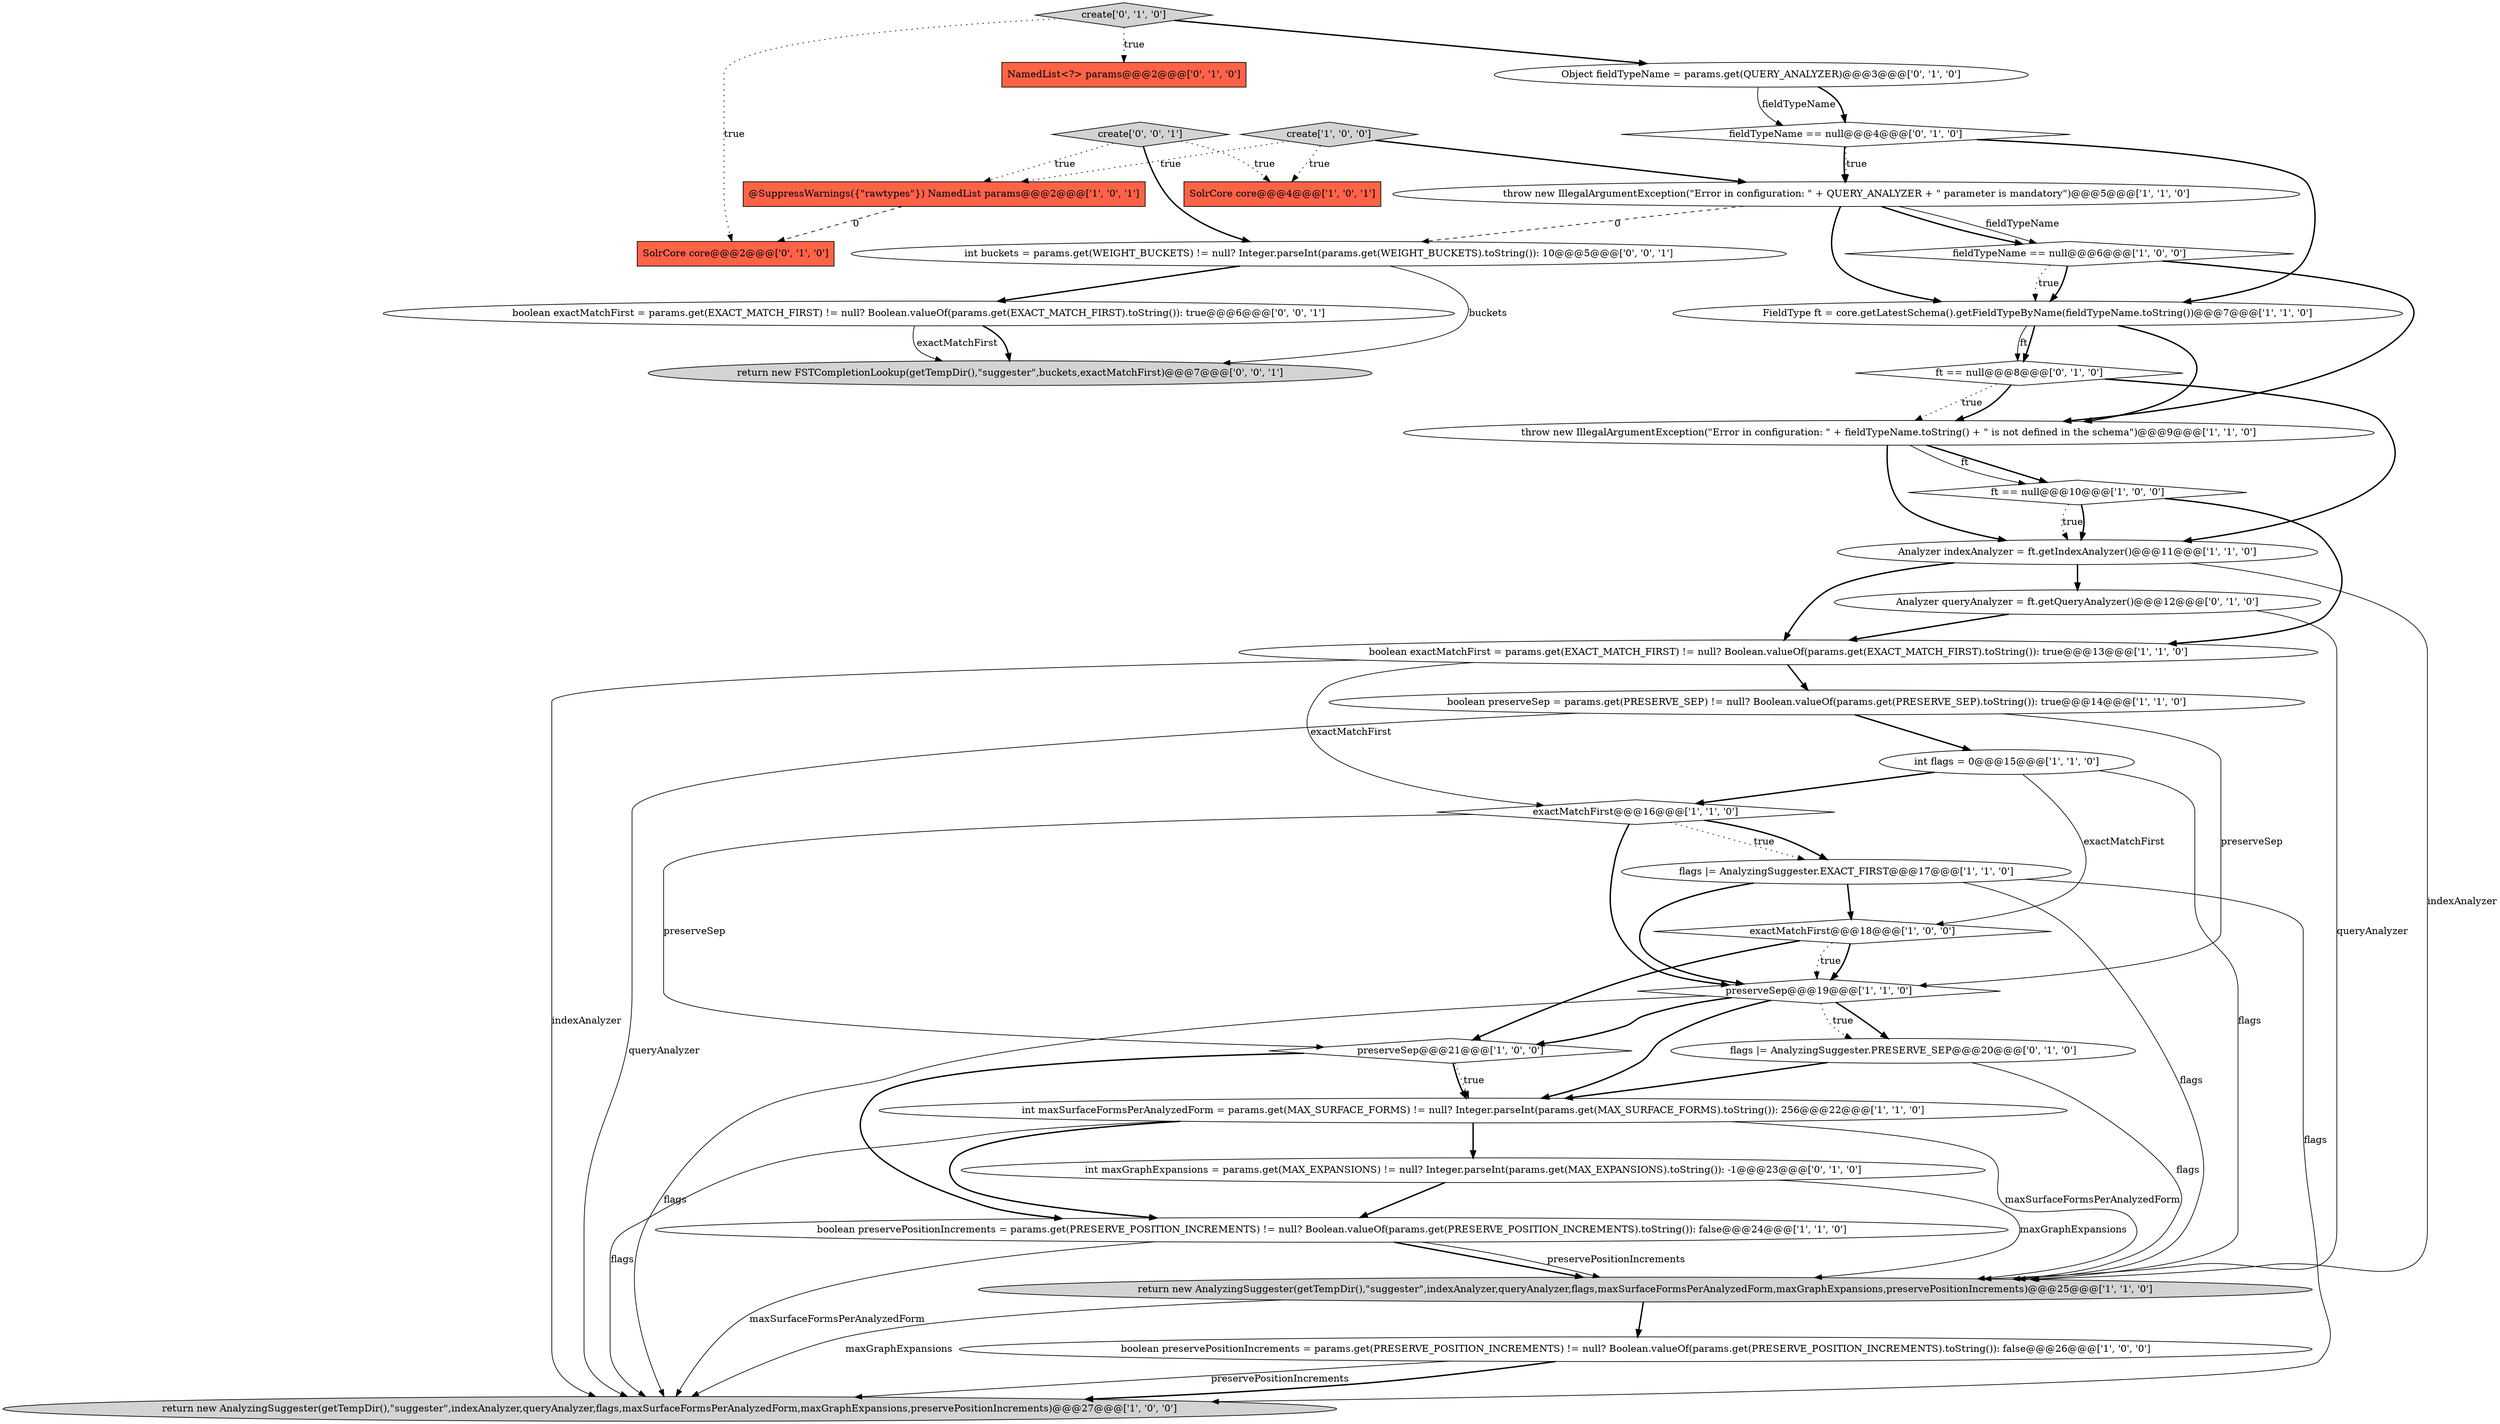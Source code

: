 digraph {
31 [style = filled, label = "create['0', '0', '1']", fillcolor = lightgray, shape = diamond image = "AAA0AAABBB3BBB"];
5 [style = filled, label = "ft == null@@@10@@@['1', '0', '0']", fillcolor = white, shape = diamond image = "AAA0AAABBB1BBB"];
8 [style = filled, label = "preserveSep@@@19@@@['1', '1', '0']", fillcolor = white, shape = diamond image = "AAA0AAABBB1BBB"];
29 [style = filled, label = "ft == null@@@8@@@['0', '1', '0']", fillcolor = white, shape = diamond image = "AAA0AAABBB2BBB"];
24 [style = filled, label = "create['0', '1', '0']", fillcolor = lightgray, shape = diamond image = "AAA0AAABBB2BBB"];
3 [style = filled, label = "flags |= AnalyzingSuggester.EXACT_FIRST@@@17@@@['1', '1', '0']", fillcolor = white, shape = ellipse image = "AAA0AAABBB1BBB"];
0 [style = filled, label = "fieldTypeName == null@@@6@@@['1', '0', '0']", fillcolor = white, shape = diamond image = "AAA0AAABBB1BBB"];
27 [style = filled, label = "fieldTypeName == null@@@4@@@['0', '1', '0']", fillcolor = white, shape = diamond image = "AAA0AAABBB2BBB"];
23 [style = filled, label = "int maxGraphExpansions = params.get(MAX_EXPANSIONS) != null? Integer.parseInt(params.get(MAX_EXPANSIONS).toString()): -1@@@23@@@['0', '1', '0']", fillcolor = white, shape = ellipse image = "AAA0AAABBB2BBB"];
28 [style = filled, label = "SolrCore core@@@2@@@['0', '1', '0']", fillcolor = tomato, shape = box image = "AAA1AAABBB2BBB"];
26 [style = filled, label = "NamedList<?> params@@@2@@@['0', '1', '0']", fillcolor = tomato, shape = box image = "AAA0AAABBB2BBB"];
2 [style = filled, label = "boolean exactMatchFirst = params.get(EXACT_MATCH_FIRST) != null? Boolean.valueOf(params.get(EXACT_MATCH_FIRST).toString()): true@@@13@@@['1', '1', '0']", fillcolor = white, shape = ellipse image = "AAA0AAABBB1BBB"];
32 [style = filled, label = "boolean exactMatchFirst = params.get(EXACT_MATCH_FIRST) != null? Boolean.valueOf(params.get(EXACT_MATCH_FIRST).toString()): true@@@6@@@['0', '0', '1']", fillcolor = white, shape = ellipse image = "AAA0AAABBB3BBB"];
10 [style = filled, label = "exactMatchFirst@@@16@@@['1', '1', '0']", fillcolor = white, shape = diamond image = "AAA0AAABBB1BBB"];
30 [style = filled, label = "flags |= AnalyzingSuggester.PRESERVE_SEP@@@20@@@['0', '1', '0']", fillcolor = white, shape = ellipse image = "AAA0AAABBB2BBB"];
16 [style = filled, label = "boolean preservePositionIncrements = params.get(PRESERVE_POSITION_INCREMENTS) != null? Boolean.valueOf(params.get(PRESERVE_POSITION_INCREMENTS).toString()): false@@@26@@@['1', '0', '0']", fillcolor = white, shape = ellipse image = "AAA0AAABBB1BBB"];
7 [style = filled, label = "int maxSurfaceFormsPerAnalyzedForm = params.get(MAX_SURFACE_FORMS) != null? Integer.parseInt(params.get(MAX_SURFACE_FORMS).toString()): 256@@@22@@@['1', '1', '0']", fillcolor = white, shape = ellipse image = "AAA0AAABBB1BBB"];
11 [style = filled, label = "return new AnalyzingSuggester(getTempDir(),\"suggester\",indexAnalyzer,queryAnalyzer,flags,maxSurfaceFormsPerAnalyzedForm,maxGraphExpansions,preservePositionIncrements)@@@25@@@['1', '1', '0']", fillcolor = lightgray, shape = ellipse image = "AAA0AAABBB1BBB"];
25 [style = filled, label = "Analyzer queryAnalyzer = ft.getQueryAnalyzer()@@@12@@@['0', '1', '0']", fillcolor = white, shape = ellipse image = "AAA0AAABBB2BBB"];
33 [style = filled, label = "int buckets = params.get(WEIGHT_BUCKETS) != null? Integer.parseInt(params.get(WEIGHT_BUCKETS).toString()): 10@@@5@@@['0', '0', '1']", fillcolor = white, shape = ellipse image = "AAA0AAABBB3BBB"];
14 [style = filled, label = "boolean preservePositionIncrements = params.get(PRESERVE_POSITION_INCREMENTS) != null? Boolean.valueOf(params.get(PRESERVE_POSITION_INCREMENTS).toString()): false@@@24@@@['1', '1', '0']", fillcolor = white, shape = ellipse image = "AAA0AAABBB1BBB"];
18 [style = filled, label = "FieldType ft = core.getLatestSchema().getFieldTypeByName(fieldTypeName.toString())@@@7@@@['1', '1', '0']", fillcolor = white, shape = ellipse image = "AAA0AAABBB1BBB"];
19 [style = filled, label = "throw new IllegalArgumentException(\"Error in configuration: \" + fieldTypeName.toString() + \" is not defined in the schema\")@@@9@@@['1', '1', '0']", fillcolor = white, shape = ellipse image = "AAA0AAABBB1BBB"];
34 [style = filled, label = "return new FSTCompletionLookup(getTempDir(),\"suggester\",buckets,exactMatchFirst)@@@7@@@['0', '0', '1']", fillcolor = lightgray, shape = ellipse image = "AAA0AAABBB3BBB"];
17 [style = filled, label = "int flags = 0@@@15@@@['1', '1', '0']", fillcolor = white, shape = ellipse image = "AAA0AAABBB1BBB"];
21 [style = filled, label = "create['1', '0', '0']", fillcolor = lightgray, shape = diamond image = "AAA0AAABBB1BBB"];
20 [style = filled, label = "@SuppressWarnings({\"rawtypes\"}) NamedList params@@@2@@@['1', '0', '1']", fillcolor = tomato, shape = box image = "AAA0AAABBB1BBB"];
22 [style = filled, label = "Object fieldTypeName = params.get(QUERY_ANALYZER)@@@3@@@['0', '1', '0']", fillcolor = white, shape = ellipse image = "AAA0AAABBB2BBB"];
1 [style = filled, label = "throw new IllegalArgumentException(\"Error in configuration: \" + QUERY_ANALYZER + \" parameter is mandatory\")@@@5@@@['1', '1', '0']", fillcolor = white, shape = ellipse image = "AAA0AAABBB1BBB"];
13 [style = filled, label = "Analyzer indexAnalyzer = ft.getIndexAnalyzer()@@@11@@@['1', '1', '0']", fillcolor = white, shape = ellipse image = "AAA0AAABBB1BBB"];
12 [style = filled, label = "exactMatchFirst@@@18@@@['1', '0', '0']", fillcolor = white, shape = diamond image = "AAA0AAABBB1BBB"];
15 [style = filled, label = "return new AnalyzingSuggester(getTempDir(),\"suggester\",indexAnalyzer,queryAnalyzer,flags,maxSurfaceFormsPerAnalyzedForm,maxGraphExpansions,preservePositionIncrements)@@@27@@@['1', '0', '0']", fillcolor = lightgray, shape = ellipse image = "AAA0AAABBB1BBB"];
9 [style = filled, label = "preserveSep@@@21@@@['1', '0', '0']", fillcolor = white, shape = diamond image = "AAA0AAABBB1BBB"];
4 [style = filled, label = "SolrCore core@@@4@@@['1', '0', '1']", fillcolor = tomato, shape = box image = "AAA0AAABBB1BBB"];
6 [style = filled, label = "boolean preserveSep = params.get(PRESERVE_SEP) != null? Boolean.valueOf(params.get(PRESERVE_SEP).toString()): true@@@14@@@['1', '1', '0']", fillcolor = white, shape = ellipse image = "AAA0AAABBB1BBB"];
8->30 [style = bold, label=""];
8->30 [style = dotted, label="true"];
27->1 [style = dotted, label="true"];
11->15 [style = solid, label="maxGraphExpansions"];
12->8 [style = dotted, label="true"];
2->6 [style = bold, label=""];
10->9 [style = solid, label="preserveSep"];
10->3 [style = dotted, label="true"];
2->15 [style = solid, label="indexAnalyzer"];
32->34 [style = bold, label=""];
9->7 [style = bold, label=""];
12->9 [style = bold, label=""];
7->15 [style = solid, label="flags"];
7->14 [style = bold, label=""];
13->11 [style = solid, label="indexAnalyzer"];
19->5 [style = bold, label=""];
7->11 [style = solid, label="maxSurfaceFormsPerAnalyzedForm"];
5->13 [style = dotted, label="true"];
10->8 [style = bold, label=""];
21->1 [style = bold, label=""];
9->14 [style = bold, label=""];
19->5 [style = solid, label="ft"];
8->15 [style = solid, label="flags"];
14->11 [style = bold, label=""];
25->11 [style = solid, label="queryAnalyzer"];
11->16 [style = bold, label=""];
13->25 [style = bold, label=""];
17->12 [style = solid, label="exactMatchFirst"];
23->11 [style = solid, label="maxGraphExpansions"];
14->15 [style = solid, label="maxSurfaceFormsPerAnalyzedForm"];
21->20 [style = dotted, label="true"];
0->19 [style = bold, label=""];
18->19 [style = bold, label=""];
33->34 [style = solid, label="buckets"];
1->0 [style = bold, label=""];
25->2 [style = bold, label=""];
16->15 [style = solid, label="preservePositionIncrements"];
23->14 [style = bold, label=""];
19->13 [style = bold, label=""];
17->11 [style = solid, label="flags"];
30->11 [style = solid, label="flags"];
24->26 [style = dotted, label="true"];
30->7 [style = bold, label=""];
31->33 [style = bold, label=""];
7->23 [style = bold, label=""];
32->34 [style = solid, label="exactMatchFirst"];
29->19 [style = dotted, label="true"];
18->29 [style = solid, label="ft"];
6->17 [style = bold, label=""];
17->10 [style = bold, label=""];
1->33 [style = dashed, label="0"];
27->18 [style = bold, label=""];
0->18 [style = dotted, label="true"];
6->8 [style = solid, label="preserveSep"];
3->12 [style = bold, label=""];
29->19 [style = bold, label=""];
14->11 [style = solid, label="preservePositionIncrements"];
12->8 [style = bold, label=""];
3->8 [style = bold, label=""];
5->13 [style = bold, label=""];
0->18 [style = bold, label=""];
33->32 [style = bold, label=""];
9->7 [style = dotted, label="true"];
13->2 [style = bold, label=""];
16->15 [style = bold, label=""];
22->27 [style = solid, label="fieldTypeName"];
27->1 [style = bold, label=""];
2->10 [style = solid, label="exactMatchFirst"];
6->15 [style = solid, label="queryAnalyzer"];
3->15 [style = solid, label="flags"];
20->28 [style = dashed, label="0"];
10->3 [style = bold, label=""];
1->18 [style = bold, label=""];
3->11 [style = solid, label="flags"];
24->28 [style = dotted, label="true"];
24->22 [style = bold, label=""];
31->20 [style = dotted, label="true"];
21->4 [style = dotted, label="true"];
8->7 [style = bold, label=""];
5->2 [style = bold, label=""];
18->29 [style = bold, label=""];
22->27 [style = bold, label=""];
8->9 [style = bold, label=""];
1->0 [style = solid, label="fieldTypeName"];
31->4 [style = dotted, label="true"];
29->13 [style = bold, label=""];
}
